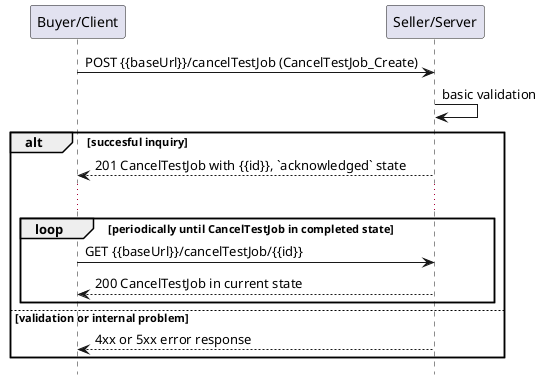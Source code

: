 @startuml useCase13Polling
hide footbox

participant "Buyer/Client" as B
participant "Seller/Server" as S


B -> S : POST {{baseUrl}}/cancelTestJob (CancelTestJob_Create)
S -> S : basic validation

alt succesful inquiry
  S --> B : 201 CancelTestJob with {{id}}, `acknowledged` state
  
  ...

  loop periodically until CancelTestJob in completed state
      B -> S :   GET {{baseUrl}}/cancelTestJob/{{id}}
      return 200 CancelTestJob in current state
  end

else validation or internal problem
  S --> B : 4xx or 5xx error response
end


@enduml